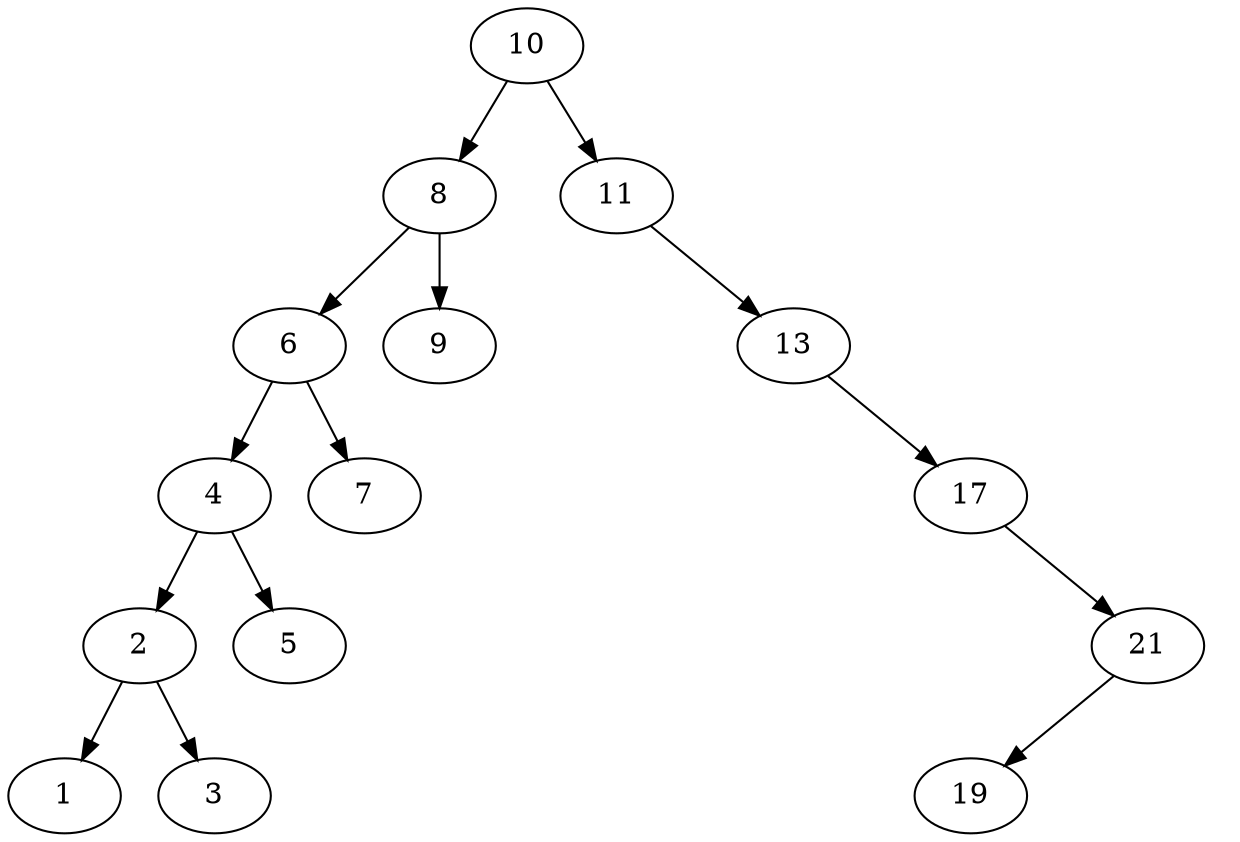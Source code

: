 digraph BSTree{
	10 -> 8;
	8 -> 6;
	6 -> 4;
	4 -> 2;
	2 -> 1;
	2 -> 3;
	4 -> 5;
	6 -> 7;
	8 -> 9;
	10 -> 11;
	11 -> null11[weight=100, style=invis];null11[style=invis];
	11 -> 13;
	13 -> null13[weight=100, style=invis];null13[style=invis];
	13 -> 17;
	17 -> null17[weight=100, style=invis];null17[style=invis];
	17 -> 21;
	21 -> 19;
	21 -> null21[weight=100, style=invis];null21[style=invis];
}
